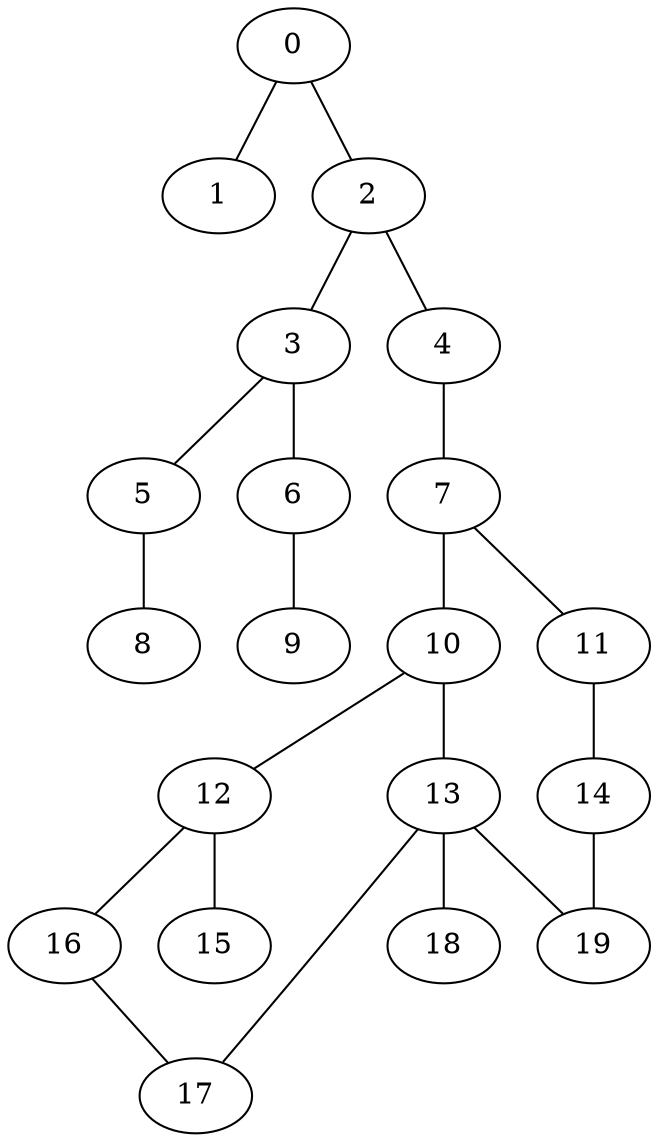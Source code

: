 
graph graphname {
    0 -- 1
0 -- 2
2 -- 3
2 -- 4
3 -- 5
3 -- 6
4 -- 7
5 -- 8
6 -- 9
7 -- 10
7 -- 11
10 -- 12
10 -- 13
11 -- 14
12 -- 16
12 -- 15
13 -- 17
13 -- 18
13 -- 19
14 -- 19
16 -- 17

}
